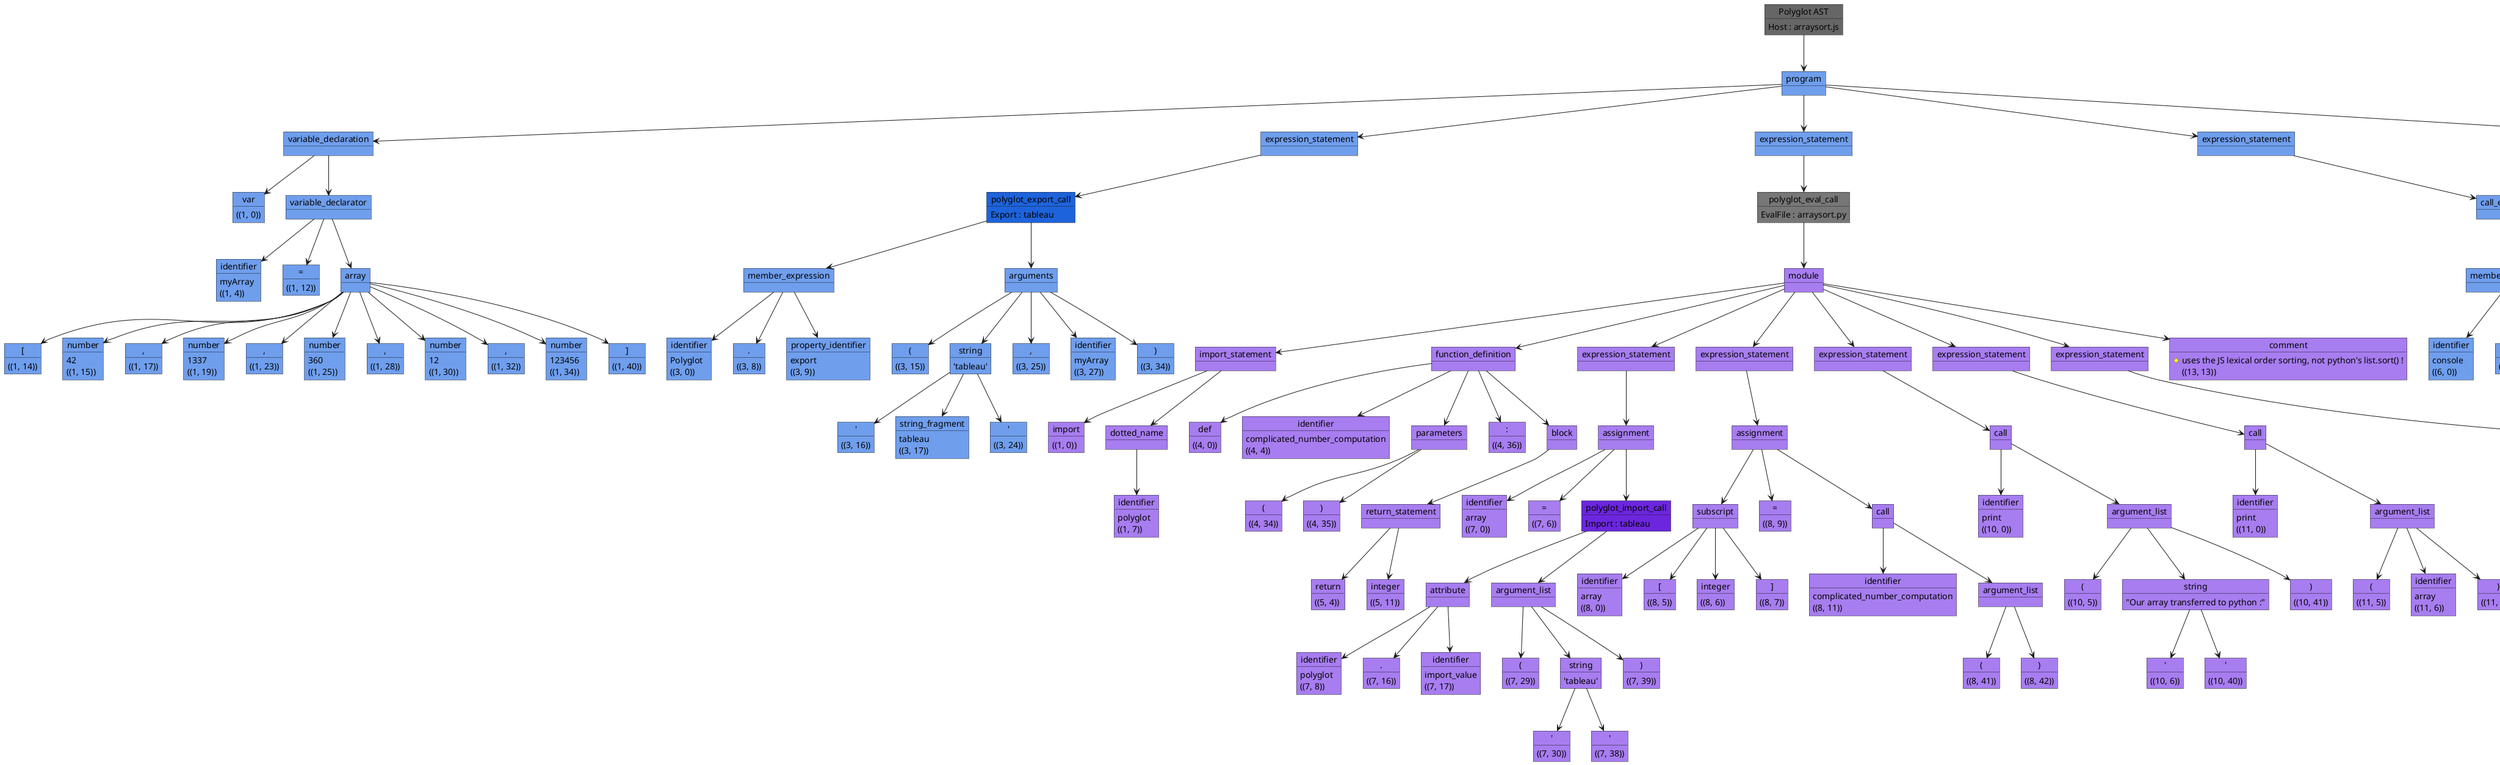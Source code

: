 @startuml
object "Polyglot AST" as 0 #666
0 : Host : arraysort.js
object "program" as 1 #6f9eed
0 -down-> 1
object "variable_declaration" as 2 #6f9eed
1 -down-> 2
object "var" as 3 #6f9eed
3 : ((1, 0))
2 -down-> 3
object "variable_declarator" as 5 #6f9eed
2 -down-> 5
object "identifier" as 6 #6f9eed
6 : myArray
6 : ((1, 4))
5 -down-> 6
object "=" as 8 #6f9eed
8 : ((1, 12))
5 -down-> 8
object "array" as 10 #6f9eed
5 -down-> 10
object "[" as 11 #6f9eed
11 : ((1, 14))
10 -down-> 11
object "number" as 13 #6f9eed
13 : 42
13 : ((1, 15))
10 -down-> 13
object "," as 15 #6f9eed
15 : ((1, 17))
10 -down-> 15
object "number" as 17 #6f9eed
17 : 1337
17 : ((1, 19))
10 -down-> 17
object "," as 19 #6f9eed
19 : ((1, 23))
10 -down-> 19
object "number" as 21 #6f9eed
21 : 360
21 : ((1, 25))
10 -down-> 21
object "," as 23 #6f9eed
23 : ((1, 28))
10 -down-> 23
object "number" as 25 #6f9eed
25 : 12
25 : ((1, 30))
10 -down-> 25
object "," as 27 #6f9eed
27 : ((1, 32))
10 -down-> 27
object "number" as 29 #6f9eed
29 : 123456
29 : ((1, 34))
10 -down-> 29
object "]" as 31 #6f9eed
31 : ((1, 40))
10 -down-> 31
object "expression_statement" as 36 #6f9eed
1 -down-> 36
object "polyglot_export_call" as 37 #1d63db
37 : Export : tableau
36 -down-> 37
object "member_expression" as 38 #6f9eed
37 -down-> 38
object "identifier" as 39 #6f9eed
39 : Polyglot
39 : ((3, 0))
38 -down-> 39
object "." as 41 #6f9eed
41 : ((3, 8))
38 -down-> 41
object "property_identifier" as 43 #6f9eed
43 : export
43 : ((3, 9))
38 -down-> 43
object "arguments" as 46 #6f9eed
37 -down-> 46
object "(" as 47 #6f9eed
47 : ((3, 15))
46 -down-> 47
object "string" as 49 #6f9eed
49 : 'tableau'
46 -down-> 49
object "'" as 50 #6f9eed
50 : ((3, 16))
49 -down-> 50
object "string_fragment" as 52 #6f9eed
52 : tableau
52 : ((3, 17))
49 -down-> 52
object "'" as 54 #6f9eed
54 : ((3, 24))
49 -down-> 54
object "," as 57 #6f9eed
57 : ((3, 25))
46 -down-> 57
object "identifier" as 59 #6f9eed
59 : myArray
59 : ((3, 27))
46 -down-> 59
object ")" as 61 #6f9eed
61 : ((3, 34))
46 -down-> 61
object "expression_statement" as 66 #6f9eed
1 -down-> 66
object "polyglot_eval_call" as 67 #777
67 : EvalFile : arraysort.py
66 -down-> 67
object "module" as 68 #a77df0
67 -down-> 68
object "import_statement" as 69 #a77df0
68 -down-> 69
object "import" as 70 #a77df0
70 : ((1, 0))
69 -down-> 70
object "dotted_name" as 72 #a77df0
69 -down-> 72
object "identifier" as 73 #a77df0
73 : polyglot
73 : ((1, 7))
72 -down-> 73
object "function_definition" as 77 #a77df0
68 -down-> 77
object "def" as 78 #a77df0
78 : ((4, 0))
77 -down-> 78
object "identifier" as 80 #a77df0
80 : complicated_number_computation
80 : ((4, 4))
77 -down-> 80
object "parameters" as 82 #a77df0
77 -down-> 82
object "(" as 83 #a77df0
83 : ((4, 34))
82 -down-> 83
object ")" as 85 #a77df0
85 : ((4, 35))
82 -down-> 85
object ":" as 88 #a77df0
88 : ((4, 36))
77 -down-> 88
object "block" as 90 #a77df0
77 -down-> 90
object "return_statement" as 91 #a77df0
90 -down-> 91
object "return" as 92 #a77df0
92 : ((5, 4))
91 -down-> 92
object "integer" as 94 #a77df0
94 : ((5, 11))
91 -down-> 94
object "expression_statement" as 99 #a77df0
68 -down-> 99
object "assignment" as 100 #a77df0
99 -down-> 100
object "identifier" as 101 #a77df0
101 : array
101 : ((7, 0))
100 -down-> 101
object "=" as 103 #a77df0
103 : ((7, 6))
100 -down-> 103
object "polyglot_import_call" as 105 #6c26de
105 : Import : tableau
100 -down-> 105
object "attribute" as 106 #a77df0
105 -down-> 106
object "identifier" as 107 #a77df0
107 : polyglot
107 : ((7, 8))
106 -down-> 107
object "." as 109 #a77df0
109 : ((7, 16))
106 -down-> 109
object "identifier" as 111 #a77df0
111 : import_value
111 : ((7, 17))
106 -down-> 111
object "argument_list" as 114 #a77df0
105 -down-> 114
object "(" as 115 #a77df0
115 : ((7, 29))
114 -down-> 115
object "string" as 117 #a77df0
117 : 'tableau'
114 -down-> 117
object "'" as 118 #a77df0
118 : ((7, 30))
117 -down-> 118
object "'" as 120 #a77df0
120 : ((7, 38))
117 -down-> 120
object ")" as 123 #a77df0
123 : ((7, 39))
114 -down-> 123
object "expression_statement" as 129 #a77df0
68 -down-> 129
object "assignment" as 130 #a77df0
129 -down-> 130
object "subscript" as 131 #a77df0
130 -down-> 131
object "identifier" as 132 #a77df0
132 : array
132 : ((8, 0))
131 -down-> 132
object "[" as 134 #a77df0
134 : ((8, 5))
131 -down-> 134
object "integer" as 136 #a77df0
136 : ((8, 6))
131 -down-> 136
object "]" as 138 #a77df0
138 : ((8, 7))
131 -down-> 138
object "=" as 141 #a77df0
141 : ((8, 9))
130 -down-> 141
object "call" as 143 #a77df0
130 -down-> 143
object "identifier" as 144 #a77df0
144 : complicated_number_computation
144 : ((8, 11))
143 -down-> 144
object "argument_list" as 146 #a77df0
143 -down-> 146
object "(" as 147 #a77df0
147 : ((8, 41))
146 -down-> 147
object ")" as 149 #a77df0
149 : ((8, 42))
146 -down-> 149
object "expression_statement" as 155 #a77df0
68 -down-> 155
object "call" as 156 #a77df0
155 -down-> 156
object "identifier" as 157 #a77df0
157 : print
157 : ((10, 0))
156 -down-> 157
object "argument_list" as 159 #a77df0
156 -down-> 159
object "(" as 160 #a77df0
160 : ((10, 5))
159 -down-> 160
object "string" as 162 #a77df0
162 : "Our array transferred to python :"
159 -down-> 162
object "'" as 163 #a77df0
163 : ((10, 6))
162 -down-> 163
object "'" as 165 #a77df0
165 : ((10, 40))
162 -down-> 165
object ")" as 168 #a77df0
168 : ((10, 41))
159 -down-> 168
object "expression_statement" as 173 #a77df0
68 -down-> 173
object "call" as 174 #a77df0
173 -down-> 174
object "identifier" as 175 #a77df0
175 : print
175 : ((11, 0))
174 -down-> 175
object "argument_list" as 177 #a77df0
174 -down-> 177
object "(" as 178 #a77df0
178 : ((11, 5))
177 -down-> 178
object "identifier" as 180 #a77df0
180 : array
180 : ((11, 6))
177 -down-> 180
object ")" as 182 #a77df0
182 : ((11, 11))
177 -down-> 182
object "expression_statement" as 187 #a77df0
68 -down-> 187
object "call" as 188 #a77df0
187 -down-> 188
object "attribute" as 189 #a77df0
188 -down-> 189
object "identifier" as 190 #a77df0
190 : array
190 : ((13, 0))
189 -down-> 190
object "." as 192 #a77df0
192 : ((13, 5))
189 -down-> 192
object "identifier" as 194 #a77df0
194 : sort
194 : ((13, 6))
189 -down-> 194
object "argument_list" as 197 #a77df0
188 -down-> 197
object "(" as 198 #a77df0
198 : ((13, 10))
197 -down-> 198
object ")" as 200 #a77df0
200 : ((13, 11))
197 -down-> 200
object "comment" as 205 #a77df0
205 : # uses the JS lexical order sorting, not python's list.sort() !
205 : ((13, 13))
68 -down-> 205
object "expression_statement" as 210 #6f9eed
1 -down-> 210
object "call_expression" as 211 #6f9eed
210 -down-> 211
object "member_expression" as 212 #6f9eed
211 -down-> 212
object "identifier" as 213 #6f9eed
213 : console
213 : ((6, 0))
212 -down-> 213
object "." as 215 #6f9eed
215 : ((6, 7))
212 -down-> 215
object "property_identifier" as 217 #6f9eed
217 : log
217 : ((6, 8))
212 -down-> 217
object "arguments" as 220 #6f9eed
211 -down-> 220
object "(" as 221 #6f9eed
221 : ((6, 11))
220 -down-> 221
object "string" as 223 #6f9eed
223 : "Displaying the array in JS again after it was 'sorted' in python :"
220 -down-> 223
object "'" as 224 #6f9eed
224 : ((6, 12))
223 -down-> 224
object "string_fragment" as 226 #6f9eed
226 : Displaying the array in JS again after it was 'sorted' in python :
226 : ((6, 13))
223 -down-> 226
object "'" as 228 #6f9eed
228 : ((6, 79))
223 -down-> 228
object ")" as 231 #6f9eed
231 : ((6, 80))
220 -down-> 231
object "expression_statement" as 236 #6f9eed
1 -down-> 236
object "call_expression" as 237 #6f9eed
236 -down-> 237
object "member_expression" as 238 #6f9eed
237 -down-> 238
object "identifier" as 239 #6f9eed
239 : console
239 : ((7, 0))
238 -down-> 239
object "." as 241 #6f9eed
241 : ((7, 7))
238 -down-> 241
object "property_identifier" as 243 #6f9eed
243 : log
243 : ((7, 8))
238 -down-> 243
object "arguments" as 246 #6f9eed
237 -down-> 246
object "(" as 247 #6f9eed
247 : ((7, 11))
246 -down-> 247
object "identifier" as 249 #6f9eed
249 : myArray
249 : ((7, 12))
246 -down-> 249
object ")" as 251 #6f9eed
251 : ((7, 19))
246 -down-> 251
@enduml